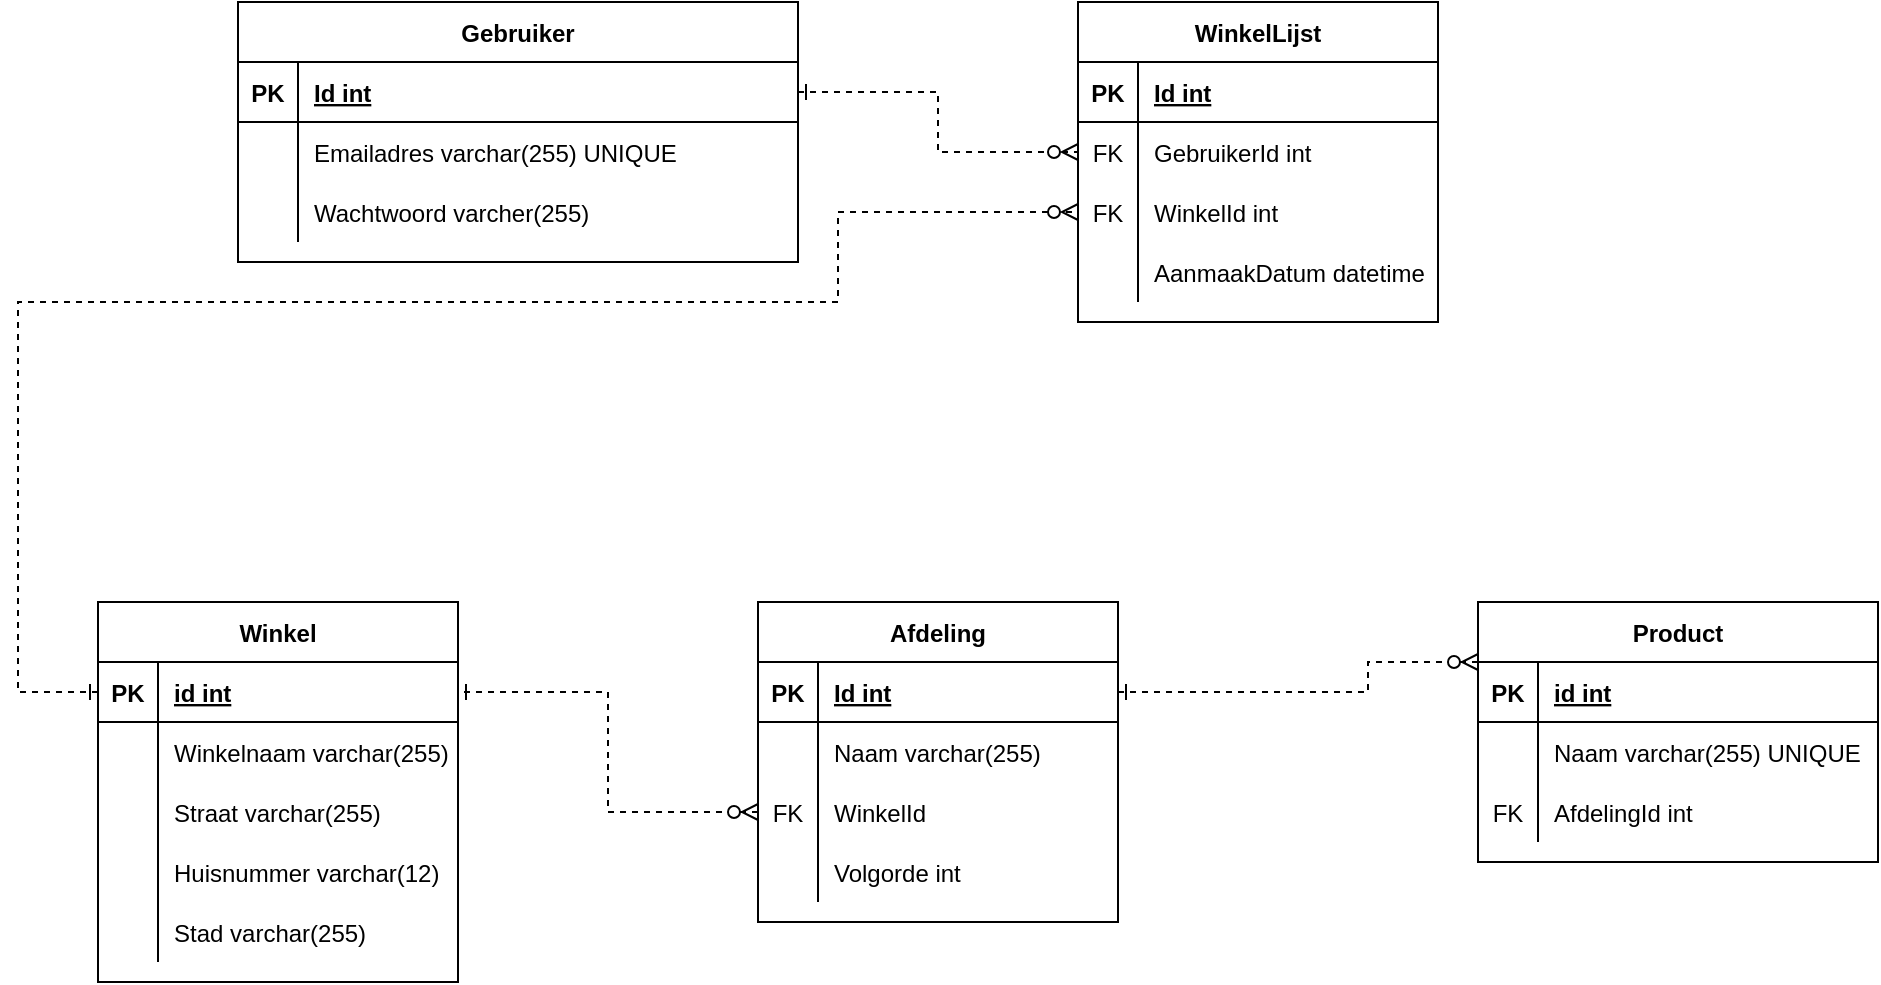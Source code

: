 <mxfile version="13.7.9" type="device"><diagram id="jrcBBLnoRNY4PMt4Fyy8" name="Pagina-1"><mxGraphModel dx="1913" dy="806" grid="1" gridSize="10" guides="1" tooltips="1" connect="1" arrows="1" fold="1" page="1" pageScale="1" pageWidth="827" pageHeight="1169" math="0" shadow="0"><root><mxCell id="0"/><mxCell id="1" parent="0"/><mxCell id="Vjloa3isKZKLqXLQpkQa-1" value="Winkel" style="shape=table;startSize=30;container=1;collapsible=1;childLayout=tableLayout;fixedRows=1;rowLines=0;fontStyle=1;align=center;resizeLast=1;" vertex="1" parent="1"><mxGeometry x="-30" y="470" width="180" height="190" as="geometry"/></mxCell><mxCell id="Vjloa3isKZKLqXLQpkQa-2" value="" style="shape=partialRectangle;collapsible=0;dropTarget=0;pointerEvents=0;fillColor=none;top=0;left=0;bottom=1;right=0;points=[[0,0.5],[1,0.5]];portConstraint=eastwest;" vertex="1" parent="Vjloa3isKZKLqXLQpkQa-1"><mxGeometry y="30" width="180" height="30" as="geometry"/></mxCell><mxCell id="Vjloa3isKZKLqXLQpkQa-3" value="PK" style="shape=partialRectangle;connectable=0;fillColor=none;top=0;left=0;bottom=0;right=0;fontStyle=1;overflow=hidden;" vertex="1" parent="Vjloa3isKZKLqXLQpkQa-2"><mxGeometry width="30" height="30" as="geometry"/></mxCell><mxCell id="Vjloa3isKZKLqXLQpkQa-4" value="id int" style="shape=partialRectangle;connectable=0;fillColor=none;top=0;left=0;bottom=0;right=0;align=left;spacingLeft=6;fontStyle=5;overflow=hidden;" vertex="1" parent="Vjloa3isKZKLqXLQpkQa-2"><mxGeometry x="30" width="150" height="30" as="geometry"/></mxCell><mxCell id="Vjloa3isKZKLqXLQpkQa-5" value="" style="shape=partialRectangle;collapsible=0;dropTarget=0;pointerEvents=0;fillColor=none;top=0;left=0;bottom=0;right=0;points=[[0,0.5],[1,0.5]];portConstraint=eastwest;" vertex="1" parent="Vjloa3isKZKLqXLQpkQa-1"><mxGeometry y="60" width="180" height="30" as="geometry"/></mxCell><mxCell id="Vjloa3isKZKLqXLQpkQa-6" value="" style="shape=partialRectangle;connectable=0;fillColor=none;top=0;left=0;bottom=0;right=0;editable=1;overflow=hidden;" vertex="1" parent="Vjloa3isKZKLqXLQpkQa-5"><mxGeometry width="30" height="30" as="geometry"/></mxCell><mxCell id="Vjloa3isKZKLqXLQpkQa-7" value="Winkelnaam varchar(255)" style="shape=partialRectangle;connectable=0;fillColor=none;top=0;left=0;bottom=0;right=0;align=left;spacingLeft=6;overflow=hidden;" vertex="1" parent="Vjloa3isKZKLqXLQpkQa-5"><mxGeometry x="30" width="150" height="30" as="geometry"/></mxCell><mxCell id="Vjloa3isKZKLqXLQpkQa-8" value="" style="shape=partialRectangle;collapsible=0;dropTarget=0;pointerEvents=0;fillColor=none;top=0;left=0;bottom=0;right=0;points=[[0,0.5],[1,0.5]];portConstraint=eastwest;" vertex="1" parent="Vjloa3isKZKLqXLQpkQa-1"><mxGeometry y="90" width="180" height="30" as="geometry"/></mxCell><mxCell id="Vjloa3isKZKLqXLQpkQa-9" value="" style="shape=partialRectangle;connectable=0;fillColor=none;top=0;left=0;bottom=0;right=0;editable=1;overflow=hidden;" vertex="1" parent="Vjloa3isKZKLqXLQpkQa-8"><mxGeometry width="30" height="30" as="geometry"/></mxCell><mxCell id="Vjloa3isKZKLqXLQpkQa-10" value="Straat varchar(255)" style="shape=partialRectangle;connectable=0;fillColor=none;top=0;left=0;bottom=0;right=0;align=left;spacingLeft=6;overflow=hidden;" vertex="1" parent="Vjloa3isKZKLqXLQpkQa-8"><mxGeometry x="30" width="150" height="30" as="geometry"/></mxCell><mxCell id="Vjloa3isKZKLqXLQpkQa-11" value="" style="shape=partialRectangle;collapsible=0;dropTarget=0;pointerEvents=0;fillColor=none;top=0;left=0;bottom=0;right=0;points=[[0,0.5],[1,0.5]];portConstraint=eastwest;" vertex="1" parent="Vjloa3isKZKLqXLQpkQa-1"><mxGeometry y="120" width="180" height="30" as="geometry"/></mxCell><mxCell id="Vjloa3isKZKLqXLQpkQa-12" value="" style="shape=partialRectangle;connectable=0;fillColor=none;top=0;left=0;bottom=0;right=0;editable=1;overflow=hidden;" vertex="1" parent="Vjloa3isKZKLqXLQpkQa-11"><mxGeometry width="30" height="30" as="geometry"/></mxCell><mxCell id="Vjloa3isKZKLqXLQpkQa-13" value="Huisnummer varchar(12)" style="shape=partialRectangle;connectable=0;fillColor=none;top=0;left=0;bottom=0;right=0;align=left;spacingLeft=6;overflow=hidden;" vertex="1" parent="Vjloa3isKZKLqXLQpkQa-11"><mxGeometry x="30" width="150" height="30" as="geometry"/></mxCell><mxCell id="Vjloa3isKZKLqXLQpkQa-14" value="" style="shape=partialRectangle;collapsible=0;dropTarget=0;pointerEvents=0;fillColor=none;top=0;left=0;bottom=0;right=0;points=[[0,0.5],[1,0.5]];portConstraint=eastwest;" vertex="1" parent="Vjloa3isKZKLqXLQpkQa-1"><mxGeometry y="150" width="180" height="30" as="geometry"/></mxCell><mxCell id="Vjloa3isKZKLqXLQpkQa-15" value="" style="shape=partialRectangle;connectable=0;fillColor=none;top=0;left=0;bottom=0;right=0;editable=1;overflow=hidden;" vertex="1" parent="Vjloa3isKZKLqXLQpkQa-14"><mxGeometry width="30" height="30" as="geometry"/></mxCell><mxCell id="Vjloa3isKZKLqXLQpkQa-16" value="Stad varchar(255)" style="shape=partialRectangle;connectable=0;fillColor=none;top=0;left=0;bottom=0;right=0;align=left;spacingLeft=6;overflow=hidden;" vertex="1" parent="Vjloa3isKZKLqXLQpkQa-14"><mxGeometry x="30" width="150" height="30" as="geometry"/></mxCell><mxCell id="Vjloa3isKZKLqXLQpkQa-17" value="WinkelLijst" style="shape=table;startSize=30;container=1;collapsible=1;childLayout=tableLayout;fixedRows=1;rowLines=0;fontStyle=1;align=center;resizeLast=1;" vertex="1" parent="1"><mxGeometry x="460" y="170" width="180" height="160" as="geometry"/></mxCell><mxCell id="Vjloa3isKZKLqXLQpkQa-18" value="" style="shape=partialRectangle;collapsible=0;dropTarget=0;pointerEvents=0;fillColor=none;top=0;left=0;bottom=1;right=0;points=[[0,0.5],[1,0.5]];portConstraint=eastwest;" vertex="1" parent="Vjloa3isKZKLqXLQpkQa-17"><mxGeometry y="30" width="180" height="30" as="geometry"/></mxCell><mxCell id="Vjloa3isKZKLqXLQpkQa-19" value="PK" style="shape=partialRectangle;connectable=0;fillColor=none;top=0;left=0;bottom=0;right=0;fontStyle=1;overflow=hidden;" vertex="1" parent="Vjloa3isKZKLqXLQpkQa-18"><mxGeometry width="30" height="30" as="geometry"/></mxCell><mxCell id="Vjloa3isKZKLqXLQpkQa-20" value="Id int" style="shape=partialRectangle;connectable=0;fillColor=none;top=0;left=0;bottom=0;right=0;align=left;spacingLeft=6;fontStyle=5;overflow=hidden;" vertex="1" parent="Vjloa3isKZKLqXLQpkQa-18"><mxGeometry x="30" width="150" height="30" as="geometry"/></mxCell><mxCell id="Vjloa3isKZKLqXLQpkQa-21" value="" style="shape=partialRectangle;collapsible=0;dropTarget=0;pointerEvents=0;fillColor=none;top=0;left=0;bottom=0;right=0;points=[[0,0.5],[1,0.5]];portConstraint=eastwest;" vertex="1" parent="Vjloa3isKZKLqXLQpkQa-17"><mxGeometry y="60" width="180" height="30" as="geometry"/></mxCell><mxCell id="Vjloa3isKZKLqXLQpkQa-22" value="FK" style="shape=partialRectangle;connectable=0;fillColor=none;top=0;left=0;bottom=0;right=0;editable=1;overflow=hidden;" vertex="1" parent="Vjloa3isKZKLqXLQpkQa-21"><mxGeometry width="30" height="30" as="geometry"/></mxCell><mxCell id="Vjloa3isKZKLqXLQpkQa-23" value="GebruikerId int" style="shape=partialRectangle;connectable=0;fillColor=none;top=0;left=0;bottom=0;right=0;align=left;spacingLeft=6;overflow=hidden;" vertex="1" parent="Vjloa3isKZKLqXLQpkQa-21"><mxGeometry x="30" width="150" height="30" as="geometry"/></mxCell><mxCell id="Vjloa3isKZKLqXLQpkQa-24" value="" style="shape=partialRectangle;collapsible=0;dropTarget=0;pointerEvents=0;fillColor=none;top=0;left=0;bottom=0;right=0;points=[[0,0.5],[1,0.5]];portConstraint=eastwest;" vertex="1" parent="Vjloa3isKZKLqXLQpkQa-17"><mxGeometry y="90" width="180" height="30" as="geometry"/></mxCell><mxCell id="Vjloa3isKZKLqXLQpkQa-25" value="FK" style="shape=partialRectangle;connectable=0;fillColor=none;top=0;left=0;bottom=0;right=0;editable=1;overflow=hidden;" vertex="1" parent="Vjloa3isKZKLqXLQpkQa-24"><mxGeometry width="30" height="30" as="geometry"/></mxCell><mxCell id="Vjloa3isKZKLqXLQpkQa-26" value="WinkelId int" style="shape=partialRectangle;connectable=0;fillColor=none;top=0;left=0;bottom=0;right=0;align=left;spacingLeft=6;overflow=hidden;" vertex="1" parent="Vjloa3isKZKLqXLQpkQa-24"><mxGeometry x="30" width="150" height="30" as="geometry"/></mxCell><mxCell id="Vjloa3isKZKLqXLQpkQa-27" value="" style="shape=partialRectangle;collapsible=0;dropTarget=0;pointerEvents=0;fillColor=none;top=0;left=0;bottom=0;right=0;points=[[0,0.5],[1,0.5]];portConstraint=eastwest;" vertex="1" parent="Vjloa3isKZKLqXLQpkQa-17"><mxGeometry y="120" width="180" height="30" as="geometry"/></mxCell><mxCell id="Vjloa3isKZKLqXLQpkQa-28" value="" style="shape=partialRectangle;connectable=0;fillColor=none;top=0;left=0;bottom=0;right=0;editable=1;overflow=hidden;" vertex="1" parent="Vjloa3isKZKLqXLQpkQa-27"><mxGeometry width="30" height="30" as="geometry"/></mxCell><mxCell id="Vjloa3isKZKLqXLQpkQa-29" value="AanmaakDatum datetime" style="shape=partialRectangle;connectable=0;fillColor=none;top=0;left=0;bottom=0;right=0;align=left;spacingLeft=6;overflow=hidden;" vertex="1" parent="Vjloa3isKZKLqXLQpkQa-27"><mxGeometry x="30" width="150" height="30" as="geometry"/></mxCell><mxCell id="Vjloa3isKZKLqXLQpkQa-30" value="Gebruiker" style="shape=table;startSize=30;container=1;collapsible=1;childLayout=tableLayout;fixedRows=1;rowLines=0;fontStyle=1;align=center;resizeLast=1;" vertex="1" parent="1"><mxGeometry x="40" y="170" width="280" height="130" as="geometry"/></mxCell><mxCell id="Vjloa3isKZKLqXLQpkQa-31" value="" style="shape=partialRectangle;collapsible=0;dropTarget=0;pointerEvents=0;fillColor=none;top=0;left=0;bottom=1;right=0;points=[[0,0.5],[1,0.5]];portConstraint=eastwest;" vertex="1" parent="Vjloa3isKZKLqXLQpkQa-30"><mxGeometry y="30" width="280" height="30" as="geometry"/></mxCell><mxCell id="Vjloa3isKZKLqXLQpkQa-32" value="PK" style="shape=partialRectangle;connectable=0;fillColor=none;top=0;left=0;bottom=0;right=0;fontStyle=1;overflow=hidden;" vertex="1" parent="Vjloa3isKZKLqXLQpkQa-31"><mxGeometry width="30" height="30" as="geometry"/></mxCell><mxCell id="Vjloa3isKZKLqXLQpkQa-33" value="Id int" style="shape=partialRectangle;connectable=0;fillColor=none;top=0;left=0;bottom=0;right=0;align=left;spacingLeft=6;fontStyle=5;overflow=hidden;" vertex="1" parent="Vjloa3isKZKLqXLQpkQa-31"><mxGeometry x="30" width="250" height="30" as="geometry"/></mxCell><mxCell id="Vjloa3isKZKLqXLQpkQa-34" value="" style="shape=partialRectangle;collapsible=0;dropTarget=0;pointerEvents=0;fillColor=none;top=0;left=0;bottom=0;right=0;points=[[0,0.5],[1,0.5]];portConstraint=eastwest;" vertex="1" parent="Vjloa3isKZKLqXLQpkQa-30"><mxGeometry y="60" width="280" height="30" as="geometry"/></mxCell><mxCell id="Vjloa3isKZKLqXLQpkQa-35" value="" style="shape=partialRectangle;connectable=0;fillColor=none;top=0;left=0;bottom=0;right=0;editable=1;overflow=hidden;" vertex="1" parent="Vjloa3isKZKLqXLQpkQa-34"><mxGeometry width="30" height="30" as="geometry"/></mxCell><mxCell id="Vjloa3isKZKLqXLQpkQa-36" value="Emailadres varchar(255) UNIQUE" style="shape=partialRectangle;connectable=0;fillColor=none;top=0;left=0;bottom=0;right=0;align=left;spacingLeft=6;overflow=hidden;" vertex="1" parent="Vjloa3isKZKLqXLQpkQa-34"><mxGeometry x="30" width="250" height="30" as="geometry"/></mxCell><mxCell id="Vjloa3isKZKLqXLQpkQa-37" value="" style="shape=partialRectangle;collapsible=0;dropTarget=0;pointerEvents=0;fillColor=none;top=0;left=0;bottom=0;right=0;points=[[0,0.5],[1,0.5]];portConstraint=eastwest;" vertex="1" parent="Vjloa3isKZKLqXLQpkQa-30"><mxGeometry y="90" width="280" height="30" as="geometry"/></mxCell><mxCell id="Vjloa3isKZKLqXLQpkQa-38" value="" style="shape=partialRectangle;connectable=0;fillColor=none;top=0;left=0;bottom=0;right=0;editable=1;overflow=hidden;" vertex="1" parent="Vjloa3isKZKLqXLQpkQa-37"><mxGeometry width="30" height="30" as="geometry"/></mxCell><mxCell id="Vjloa3isKZKLqXLQpkQa-39" value="Wachtwoord varcher(255)" style="shape=partialRectangle;connectable=0;fillColor=none;top=0;left=0;bottom=0;right=0;align=left;spacingLeft=6;overflow=hidden;" vertex="1" parent="Vjloa3isKZKLqXLQpkQa-37"><mxGeometry x="30" width="250" height="30" as="geometry"/></mxCell><mxCell id="Vjloa3isKZKLqXLQpkQa-40" style="edgeStyle=orthogonalEdgeStyle;rounded=0;orthogonalLoop=1;jettySize=auto;html=1;dashed=1;startArrow=ERone;startFill=0;endArrow=ERzeroToMany;endFill=1;" edge="1" parent="1" source="Vjloa3isKZKLqXLQpkQa-31" target="Vjloa3isKZKLqXLQpkQa-21"><mxGeometry relative="1" as="geometry"/></mxCell><mxCell id="Vjloa3isKZKLqXLQpkQa-41" style="edgeStyle=orthogonalEdgeStyle;rounded=0;orthogonalLoop=1;jettySize=auto;html=1;dashed=1;startArrow=ERone;startFill=0;endArrow=ERzeroToMany;endFill=1;" edge="1" parent="1" source="Vjloa3isKZKLqXLQpkQa-2" target="Vjloa3isKZKLqXLQpkQa-24"><mxGeometry relative="1" as="geometry"><Array as="points"><mxPoint x="-70" y="515"/><mxPoint x="-70" y="320"/><mxPoint x="340" y="320"/><mxPoint x="340" y="275"/></Array></mxGeometry></mxCell><mxCell id="Vjloa3isKZKLqXLQpkQa-42" style="edgeStyle=orthogonalEdgeStyle;rounded=0;orthogonalLoop=1;jettySize=auto;html=1;entryX=1;entryY=0.5;entryDx=0;entryDy=0;startArrow=ERzeroToMany;startFill=1;endArrow=ERone;endFill=0;dashed=1;" edge="1" parent="1" source="Vjloa3isKZKLqXLQpkQa-58" target="Vjloa3isKZKLqXLQpkQa-44"><mxGeometry relative="1" as="geometry"><Array as="points"><mxPoint x="605" y="500"/><mxPoint x="605" y="515"/></Array></mxGeometry></mxCell><mxCell id="Vjloa3isKZKLqXLQpkQa-43" value="Afdeling" style="shape=table;startSize=30;container=1;collapsible=1;childLayout=tableLayout;fixedRows=1;rowLines=0;fontStyle=1;align=center;resizeLast=1;" vertex="1" parent="1"><mxGeometry x="300" y="470" width="180" height="160" as="geometry"/></mxCell><mxCell id="Vjloa3isKZKLqXLQpkQa-44" value="" style="shape=partialRectangle;collapsible=0;dropTarget=0;pointerEvents=0;fillColor=none;top=0;left=0;bottom=1;right=0;points=[[0,0.5],[1,0.5]];portConstraint=eastwest;" vertex="1" parent="Vjloa3isKZKLqXLQpkQa-43"><mxGeometry y="30" width="180" height="30" as="geometry"/></mxCell><mxCell id="Vjloa3isKZKLqXLQpkQa-45" value="PK" style="shape=partialRectangle;connectable=0;fillColor=none;top=0;left=0;bottom=0;right=0;fontStyle=1;overflow=hidden;" vertex="1" parent="Vjloa3isKZKLqXLQpkQa-44"><mxGeometry width="30" height="30" as="geometry"/></mxCell><mxCell id="Vjloa3isKZKLqXLQpkQa-46" value="Id int" style="shape=partialRectangle;connectable=0;fillColor=none;top=0;left=0;bottom=0;right=0;align=left;spacingLeft=6;fontStyle=5;overflow=hidden;" vertex="1" parent="Vjloa3isKZKLqXLQpkQa-44"><mxGeometry x="30" width="150" height="30" as="geometry"/></mxCell><mxCell id="Vjloa3isKZKLqXLQpkQa-47" value="" style="shape=partialRectangle;collapsible=0;dropTarget=0;pointerEvents=0;fillColor=none;top=0;left=0;bottom=0;right=0;points=[[0,0.5],[1,0.5]];portConstraint=eastwest;" vertex="1" parent="Vjloa3isKZKLqXLQpkQa-43"><mxGeometry y="60" width="180" height="30" as="geometry"/></mxCell><mxCell id="Vjloa3isKZKLqXLQpkQa-48" value="" style="shape=partialRectangle;connectable=0;fillColor=none;top=0;left=0;bottom=0;right=0;editable=1;overflow=hidden;" vertex="1" parent="Vjloa3isKZKLqXLQpkQa-47"><mxGeometry width="30" height="30" as="geometry"/></mxCell><mxCell id="Vjloa3isKZKLqXLQpkQa-49" value="Naam varchar(255)" style="shape=partialRectangle;connectable=0;fillColor=none;top=0;left=0;bottom=0;right=0;align=left;spacingLeft=6;overflow=hidden;" vertex="1" parent="Vjloa3isKZKLqXLQpkQa-47"><mxGeometry x="30" width="150" height="30" as="geometry"/></mxCell><mxCell id="Vjloa3isKZKLqXLQpkQa-50" value="" style="shape=partialRectangle;collapsible=0;dropTarget=0;pointerEvents=0;fillColor=none;top=0;left=0;bottom=0;right=0;points=[[0,0.5],[1,0.5]];portConstraint=eastwest;" vertex="1" parent="Vjloa3isKZKLqXLQpkQa-43"><mxGeometry y="90" width="180" height="30" as="geometry"/></mxCell><mxCell id="Vjloa3isKZKLqXLQpkQa-51" value="FK" style="shape=partialRectangle;connectable=0;fillColor=none;top=0;left=0;bottom=0;right=0;editable=1;overflow=hidden;" vertex="1" parent="Vjloa3isKZKLqXLQpkQa-50"><mxGeometry width="30" height="30" as="geometry"/></mxCell><mxCell id="Vjloa3isKZKLqXLQpkQa-52" value="WinkelId" style="shape=partialRectangle;connectable=0;fillColor=none;top=0;left=0;bottom=0;right=0;align=left;spacingLeft=6;overflow=hidden;" vertex="1" parent="Vjloa3isKZKLqXLQpkQa-50"><mxGeometry x="30" width="150" height="30" as="geometry"/></mxCell><mxCell id="Vjloa3isKZKLqXLQpkQa-53" value="" style="shape=partialRectangle;collapsible=0;dropTarget=0;pointerEvents=0;fillColor=none;top=0;left=0;bottom=0;right=0;points=[[0,0.5],[1,0.5]];portConstraint=eastwest;" vertex="1" parent="Vjloa3isKZKLqXLQpkQa-43"><mxGeometry y="120" width="180" height="30" as="geometry"/></mxCell><mxCell id="Vjloa3isKZKLqXLQpkQa-54" value="" style="shape=partialRectangle;connectable=0;fillColor=none;top=0;left=0;bottom=0;right=0;editable=1;overflow=hidden;" vertex="1" parent="Vjloa3isKZKLqXLQpkQa-53"><mxGeometry width="30" height="30" as="geometry"/></mxCell><mxCell id="Vjloa3isKZKLqXLQpkQa-55" value="Volgorde int" style="shape=partialRectangle;connectable=0;fillColor=none;top=0;left=0;bottom=0;right=0;align=left;spacingLeft=6;overflow=hidden;" vertex="1" parent="Vjloa3isKZKLqXLQpkQa-53"><mxGeometry x="30" width="150" height="30" as="geometry"/></mxCell><mxCell id="Vjloa3isKZKLqXLQpkQa-56" style="edgeStyle=orthogonalEdgeStyle;rounded=0;orthogonalLoop=1;jettySize=auto;html=1;entryX=1;entryY=0.5;entryDx=0;entryDy=0;dashed=1;startArrow=ERzeroToMany;startFill=1;endArrow=ERone;endFill=0;" edge="1" parent="1" source="Vjloa3isKZKLqXLQpkQa-50" target="Vjloa3isKZKLqXLQpkQa-2"><mxGeometry relative="1" as="geometry"/></mxCell><mxCell id="Vjloa3isKZKLqXLQpkQa-57" value="Product" style="shape=table;startSize=30;container=1;collapsible=1;childLayout=tableLayout;fixedRows=1;rowLines=0;fontStyle=1;align=center;resizeLast=1;" vertex="1" parent="1"><mxGeometry x="660" y="470" width="200" height="130" as="geometry"/></mxCell><mxCell id="Vjloa3isKZKLqXLQpkQa-58" value="" style="shape=partialRectangle;collapsible=0;dropTarget=0;pointerEvents=0;fillColor=none;top=0;left=0;bottom=1;right=0;points=[[0,0.5],[1,0.5]];portConstraint=eastwest;" vertex="1" parent="Vjloa3isKZKLqXLQpkQa-57"><mxGeometry y="30" width="200" height="30" as="geometry"/></mxCell><mxCell id="Vjloa3isKZKLqXLQpkQa-59" value="PK" style="shape=partialRectangle;connectable=0;fillColor=none;top=0;left=0;bottom=0;right=0;fontStyle=1;overflow=hidden;" vertex="1" parent="Vjloa3isKZKLqXLQpkQa-58"><mxGeometry width="30" height="30" as="geometry"/></mxCell><mxCell id="Vjloa3isKZKLqXLQpkQa-60" value="id int" style="shape=partialRectangle;connectable=0;fillColor=none;top=0;left=0;bottom=0;right=0;align=left;spacingLeft=6;fontStyle=5;overflow=hidden;" vertex="1" parent="Vjloa3isKZKLqXLQpkQa-58"><mxGeometry x="30" width="170" height="30" as="geometry"/></mxCell><mxCell id="Vjloa3isKZKLqXLQpkQa-61" value="" style="shape=partialRectangle;collapsible=0;dropTarget=0;pointerEvents=0;fillColor=none;top=0;left=0;bottom=0;right=0;points=[[0,0.5],[1,0.5]];portConstraint=eastwest;" vertex="1" parent="Vjloa3isKZKLqXLQpkQa-57"><mxGeometry y="60" width="200" height="30" as="geometry"/></mxCell><mxCell id="Vjloa3isKZKLqXLQpkQa-62" value="" style="shape=partialRectangle;connectable=0;fillColor=none;top=0;left=0;bottom=0;right=0;editable=1;overflow=hidden;" vertex="1" parent="Vjloa3isKZKLqXLQpkQa-61"><mxGeometry width="30" height="30" as="geometry"/></mxCell><mxCell id="Vjloa3isKZKLqXLQpkQa-63" value="Naam varchar(255) UNIQUE " style="shape=partialRectangle;connectable=0;fillColor=none;top=0;left=0;bottom=0;right=0;align=left;spacingLeft=6;overflow=hidden;" vertex="1" parent="Vjloa3isKZKLqXLQpkQa-61"><mxGeometry x="30" width="170" height="30" as="geometry"/></mxCell><mxCell id="Vjloa3isKZKLqXLQpkQa-64" value="" style="shape=partialRectangle;collapsible=0;dropTarget=0;pointerEvents=0;fillColor=none;top=0;left=0;bottom=0;right=0;points=[[0,0.5],[1,0.5]];portConstraint=eastwest;" vertex="1" parent="Vjloa3isKZKLqXLQpkQa-57"><mxGeometry y="90" width="200" height="30" as="geometry"/></mxCell><mxCell id="Vjloa3isKZKLqXLQpkQa-65" value="FK" style="shape=partialRectangle;connectable=0;fillColor=none;top=0;left=0;bottom=0;right=0;editable=1;overflow=hidden;" vertex="1" parent="Vjloa3isKZKLqXLQpkQa-64"><mxGeometry width="30" height="30" as="geometry"/></mxCell><mxCell id="Vjloa3isKZKLqXLQpkQa-66" value="AfdelingId int" style="shape=partialRectangle;connectable=0;fillColor=none;top=0;left=0;bottom=0;right=0;align=left;spacingLeft=6;overflow=hidden;" vertex="1" parent="Vjloa3isKZKLqXLQpkQa-64"><mxGeometry x="30" width="170" height="30" as="geometry"/></mxCell></root></mxGraphModel></diagram></mxfile>
